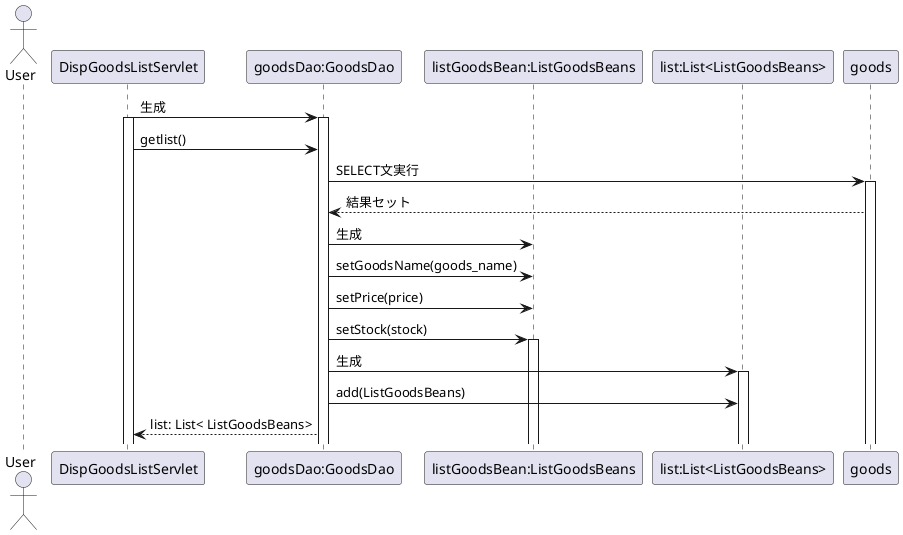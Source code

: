@startuml 
actor User
participant "DispGoodsListServlet" as A
participant "goodsDao:GoodsDao" as B
participant "listGoodsBean:ListGoodsBeans" as D
participant "list:List<ListGoodsBeans>" as E
participant "goods" as C
A -> B: 生成
activate A
activate B
A -> B: getlist()
B -> C: SELECT文実行
activate C
C --> B: 結果セット
B -> D: 生成
B -> D: setGoodsName(goods_name)
B -> D:setPrice(price)
B -> D:setStock(stock)
activate D
B -> E: 生成
activate E
B -> E: add(ListGoodsBeans)
B --> A: list: List< ListGoodsBeans>
@enduml